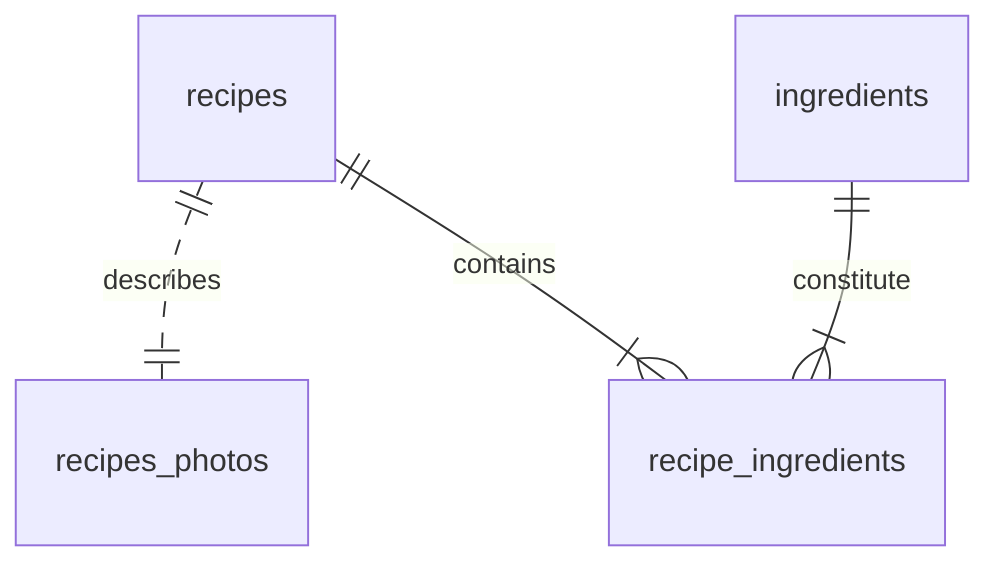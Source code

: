 erDiagram
  recipes ||..|| recipes_photos : describes
  ingredients ||--|{ recipe_ingredients : constitute
  recipes ||--|{ recipe_ingredients : contains